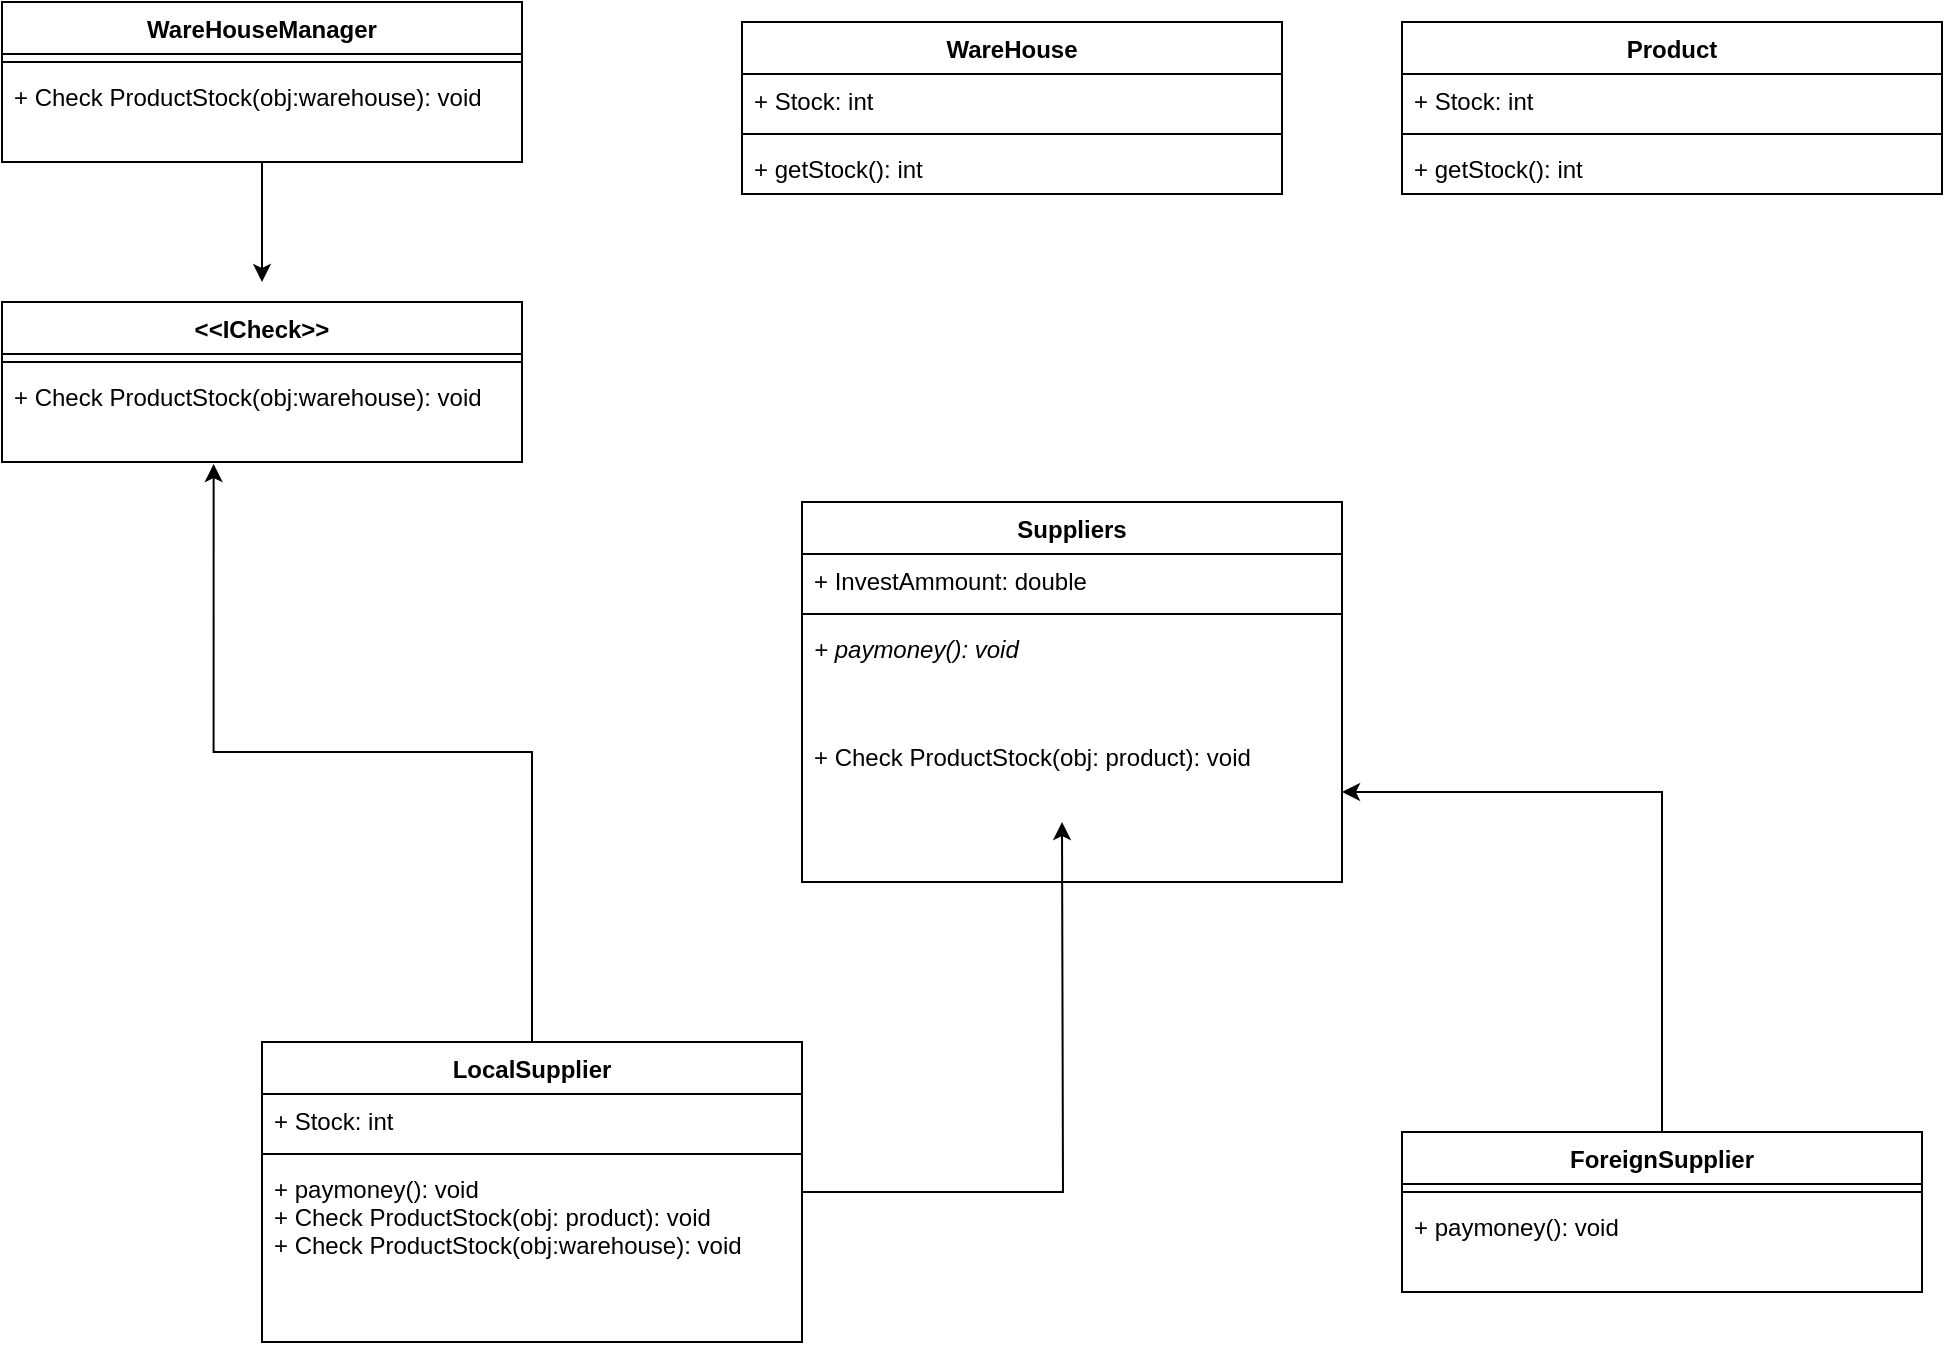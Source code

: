 <mxfile version="14.5.10" type="device"><diagram id="C5RBs43oDa-KdzZeNtuy" name="Page-1"><mxGraphModel dx="1044" dy="576" grid="1" gridSize="10" guides="1" tooltips="1" connect="1" arrows="1" fold="1" page="1" pageScale="1" pageWidth="827" pageHeight="1169" math="0" shadow="0"><root><mxCell id="WIyWlLk6GJQsqaUBKTNV-0"/><mxCell id="WIyWlLk6GJQsqaUBKTNV-1" parent="WIyWlLk6GJQsqaUBKTNV-0"/><mxCell id="IcDzkNiRyJ-fvUEc_APX-37" style="edgeStyle=orthogonalEdgeStyle;rounded=0;orthogonalLoop=1;jettySize=auto;html=1;" edge="1" parent="WIyWlLk6GJQsqaUBKTNV-1" source="IcDzkNiRyJ-fvUEc_APX-0"><mxGeometry relative="1" as="geometry"><mxPoint x="210" y="160" as="targetPoint"/></mxGeometry></mxCell><mxCell id="IcDzkNiRyJ-fvUEc_APX-0" value="WareHouseManager" style="swimlane;fontStyle=1;align=center;verticalAlign=top;childLayout=stackLayout;horizontal=1;startSize=26;horizontalStack=0;resizeParent=1;resizeParentMax=0;resizeLast=0;collapsible=1;marginBottom=0;" vertex="1" parent="WIyWlLk6GJQsqaUBKTNV-1"><mxGeometry x="80" y="20" width="260" height="80" as="geometry"/></mxCell><mxCell id="IcDzkNiRyJ-fvUEc_APX-2" value="" style="line;strokeWidth=1;fillColor=none;align=left;verticalAlign=middle;spacingTop=-1;spacingLeft=3;spacingRight=3;rotatable=0;labelPosition=right;points=[];portConstraint=eastwest;" vertex="1" parent="IcDzkNiRyJ-fvUEc_APX-0"><mxGeometry y="26" width="260" height="8" as="geometry"/></mxCell><mxCell id="IcDzkNiRyJ-fvUEc_APX-3" value="+ Check ProductStock(obj:warehouse): void" style="text;strokeColor=none;fillColor=none;align=left;verticalAlign=top;spacingLeft=4;spacingRight=4;overflow=hidden;rotatable=0;points=[[0,0.5],[1,0.5]];portConstraint=eastwest;" vertex="1" parent="IcDzkNiRyJ-fvUEc_APX-0"><mxGeometry y="34" width="260" height="46" as="geometry"/></mxCell><mxCell id="IcDzkNiRyJ-fvUEc_APX-4" value="&lt;&lt;ICheck&gt;&gt;" style="swimlane;fontStyle=1;align=center;verticalAlign=top;childLayout=stackLayout;horizontal=1;startSize=26;horizontalStack=0;resizeParent=1;resizeParentMax=0;resizeLast=0;collapsible=1;marginBottom=0;" vertex="1" parent="WIyWlLk6GJQsqaUBKTNV-1"><mxGeometry x="80" y="170" width="260" height="80" as="geometry"/></mxCell><mxCell id="IcDzkNiRyJ-fvUEc_APX-5" value="" style="line;strokeWidth=1;fillColor=none;align=left;verticalAlign=middle;spacingTop=-1;spacingLeft=3;spacingRight=3;rotatable=0;labelPosition=right;points=[];portConstraint=eastwest;" vertex="1" parent="IcDzkNiRyJ-fvUEc_APX-4"><mxGeometry y="26" width="260" height="8" as="geometry"/></mxCell><mxCell id="IcDzkNiRyJ-fvUEc_APX-6" value="+ Check ProductStock(obj:warehouse): void" style="text;strokeColor=none;fillColor=none;align=left;verticalAlign=top;spacingLeft=4;spacingRight=4;overflow=hidden;rotatable=0;points=[[0,0.5],[1,0.5]];portConstraint=eastwest;" vertex="1" parent="IcDzkNiRyJ-fvUEc_APX-4"><mxGeometry y="34" width="260" height="46" as="geometry"/></mxCell><mxCell id="IcDzkNiRyJ-fvUEc_APX-13" value="WareHouse" style="swimlane;fontStyle=1;align=center;verticalAlign=top;childLayout=stackLayout;horizontal=1;startSize=26;horizontalStack=0;resizeParent=1;resizeParentMax=0;resizeLast=0;collapsible=1;marginBottom=0;" vertex="1" parent="WIyWlLk6GJQsqaUBKTNV-1"><mxGeometry x="450" y="30" width="270" height="86" as="geometry"/></mxCell><mxCell id="IcDzkNiRyJ-fvUEc_APX-14" value="+ Stock: int" style="text;strokeColor=none;fillColor=none;align=left;verticalAlign=top;spacingLeft=4;spacingRight=4;overflow=hidden;rotatable=0;points=[[0,0.5],[1,0.5]];portConstraint=eastwest;" vertex="1" parent="IcDzkNiRyJ-fvUEc_APX-13"><mxGeometry y="26" width="270" height="26" as="geometry"/></mxCell><mxCell id="IcDzkNiRyJ-fvUEc_APX-15" value="" style="line;strokeWidth=1;fillColor=none;align=left;verticalAlign=middle;spacingTop=-1;spacingLeft=3;spacingRight=3;rotatable=0;labelPosition=right;points=[];portConstraint=eastwest;" vertex="1" parent="IcDzkNiRyJ-fvUEc_APX-13"><mxGeometry y="52" width="270" height="8" as="geometry"/></mxCell><mxCell id="IcDzkNiRyJ-fvUEc_APX-16" value="+ getStock(): int" style="text;strokeColor=none;fillColor=none;align=left;verticalAlign=top;spacingLeft=4;spacingRight=4;overflow=hidden;rotatable=0;points=[[0,0.5],[1,0.5]];portConstraint=eastwest;" vertex="1" parent="IcDzkNiRyJ-fvUEc_APX-13"><mxGeometry y="60" width="270" height="26" as="geometry"/></mxCell><mxCell id="IcDzkNiRyJ-fvUEc_APX-17" value="Product" style="swimlane;fontStyle=1;align=center;verticalAlign=top;childLayout=stackLayout;horizontal=1;startSize=26;horizontalStack=0;resizeParent=1;resizeParentMax=0;resizeLast=0;collapsible=1;marginBottom=0;" vertex="1" parent="WIyWlLk6GJQsqaUBKTNV-1"><mxGeometry x="780" y="30" width="270" height="86" as="geometry"/></mxCell><mxCell id="IcDzkNiRyJ-fvUEc_APX-18" value="+ Stock: int" style="text;strokeColor=none;fillColor=none;align=left;verticalAlign=top;spacingLeft=4;spacingRight=4;overflow=hidden;rotatable=0;points=[[0,0.5],[1,0.5]];portConstraint=eastwest;" vertex="1" parent="IcDzkNiRyJ-fvUEc_APX-17"><mxGeometry y="26" width="270" height="26" as="geometry"/></mxCell><mxCell id="IcDzkNiRyJ-fvUEc_APX-19" value="" style="line;strokeWidth=1;fillColor=none;align=left;verticalAlign=middle;spacingTop=-1;spacingLeft=3;spacingRight=3;rotatable=0;labelPosition=right;points=[];portConstraint=eastwest;" vertex="1" parent="IcDzkNiRyJ-fvUEc_APX-17"><mxGeometry y="52" width="270" height="8" as="geometry"/></mxCell><mxCell id="IcDzkNiRyJ-fvUEc_APX-20" value="+ getStock(): int" style="text;strokeColor=none;fillColor=none;align=left;verticalAlign=top;spacingLeft=4;spacingRight=4;overflow=hidden;rotatable=0;points=[[0,0.5],[1,0.5]];portConstraint=eastwest;" vertex="1" parent="IcDzkNiRyJ-fvUEc_APX-17"><mxGeometry y="60" width="270" height="26" as="geometry"/></mxCell><mxCell id="IcDzkNiRyJ-fvUEc_APX-21" value="Suppliers" style="swimlane;fontStyle=1;align=center;verticalAlign=top;childLayout=stackLayout;horizontal=1;startSize=26;horizontalStack=0;resizeParent=1;resizeParentMax=0;resizeLast=0;collapsible=1;marginBottom=0;" vertex="1" parent="WIyWlLk6GJQsqaUBKTNV-1"><mxGeometry x="480" y="270" width="270" height="190" as="geometry"/></mxCell><mxCell id="IcDzkNiRyJ-fvUEc_APX-22" value="+ InvestAmmount: double" style="text;strokeColor=none;fillColor=none;align=left;verticalAlign=top;spacingLeft=4;spacingRight=4;overflow=hidden;rotatable=0;points=[[0,0.5],[1,0.5]];portConstraint=eastwest;" vertex="1" parent="IcDzkNiRyJ-fvUEc_APX-21"><mxGeometry y="26" width="270" height="26" as="geometry"/></mxCell><mxCell id="IcDzkNiRyJ-fvUEc_APX-23" value="" style="line;strokeWidth=1;fillColor=none;align=left;verticalAlign=middle;spacingTop=-1;spacingLeft=3;spacingRight=3;rotatable=0;labelPosition=right;points=[];portConstraint=eastwest;" vertex="1" parent="IcDzkNiRyJ-fvUEc_APX-21"><mxGeometry y="52" width="270" height="8" as="geometry"/></mxCell><mxCell id="IcDzkNiRyJ-fvUEc_APX-38" value="+ paymoney(): void&#10;" style="text;strokeColor=none;fillColor=none;align=left;verticalAlign=top;spacingLeft=4;spacingRight=4;overflow=hidden;rotatable=0;points=[[0,0.5],[1,0.5]];portConstraint=eastwest;fontStyle=2" vertex="1" parent="IcDzkNiRyJ-fvUEc_APX-21"><mxGeometry y="60" width="270" height="40" as="geometry"/></mxCell><mxCell id="IcDzkNiRyJ-fvUEc_APX-24" value="&#10;+ Check ProductStock(obj: product): void&#10;" style="text;strokeColor=none;fillColor=none;align=left;verticalAlign=top;spacingLeft=4;spacingRight=4;overflow=hidden;rotatable=0;points=[[0,0.5],[1,0.5]];portConstraint=eastwest;" vertex="1" parent="IcDzkNiRyJ-fvUEc_APX-21"><mxGeometry y="100" width="270" height="90" as="geometry"/></mxCell><mxCell id="IcDzkNiRyJ-fvUEc_APX-33" style="edgeStyle=orthogonalEdgeStyle;rounded=0;orthogonalLoop=1;jettySize=auto;html=1;" edge="1" parent="WIyWlLk6GJQsqaUBKTNV-1" source="IcDzkNiRyJ-fvUEc_APX-25" target="IcDzkNiRyJ-fvUEc_APX-24"><mxGeometry relative="1" as="geometry"/></mxCell><mxCell id="IcDzkNiRyJ-fvUEc_APX-25" value="ForeignSupplier" style="swimlane;fontStyle=1;align=center;verticalAlign=top;childLayout=stackLayout;horizontal=1;startSize=26;horizontalStack=0;resizeParent=1;resizeParentMax=0;resizeLast=0;collapsible=1;marginBottom=0;" vertex="1" parent="WIyWlLk6GJQsqaUBKTNV-1"><mxGeometry x="780" y="585" width="260" height="80" as="geometry"/></mxCell><mxCell id="IcDzkNiRyJ-fvUEc_APX-26" value="" style="line;strokeWidth=1;fillColor=none;align=left;verticalAlign=middle;spacingTop=-1;spacingLeft=3;spacingRight=3;rotatable=0;labelPosition=right;points=[];portConstraint=eastwest;" vertex="1" parent="IcDzkNiRyJ-fvUEc_APX-25"><mxGeometry y="26" width="260" height="8" as="geometry"/></mxCell><mxCell id="IcDzkNiRyJ-fvUEc_APX-27" value="+ paymoney(): void" style="text;strokeColor=none;fillColor=none;align=left;verticalAlign=top;spacingLeft=4;spacingRight=4;overflow=hidden;rotatable=0;points=[[0,0.5],[1,0.5]];portConstraint=eastwest;" vertex="1" parent="IcDzkNiRyJ-fvUEc_APX-25"><mxGeometry y="34" width="260" height="46" as="geometry"/></mxCell><mxCell id="IcDzkNiRyJ-fvUEc_APX-35" style="edgeStyle=orthogonalEdgeStyle;rounded=0;orthogonalLoop=1;jettySize=auto;html=1;" edge="1" parent="WIyWlLk6GJQsqaUBKTNV-1" source="IcDzkNiRyJ-fvUEc_APX-28"><mxGeometry relative="1" as="geometry"><mxPoint x="610" y="430" as="targetPoint"/></mxGeometry></mxCell><mxCell id="IcDzkNiRyJ-fvUEc_APX-36" style="edgeStyle=orthogonalEdgeStyle;rounded=0;orthogonalLoop=1;jettySize=auto;html=1;entryX=0.407;entryY=1.022;entryDx=0;entryDy=0;entryPerimeter=0;" edge="1" parent="WIyWlLk6GJQsqaUBKTNV-1" source="IcDzkNiRyJ-fvUEc_APX-28" target="IcDzkNiRyJ-fvUEc_APX-6"><mxGeometry relative="1" as="geometry"/></mxCell><mxCell id="IcDzkNiRyJ-fvUEc_APX-28" value="LocalSupplier" style="swimlane;fontStyle=1;align=center;verticalAlign=top;childLayout=stackLayout;horizontal=1;startSize=26;horizontalStack=0;resizeParent=1;resizeParentMax=0;resizeLast=0;collapsible=1;marginBottom=0;" vertex="1" parent="WIyWlLk6GJQsqaUBKTNV-1"><mxGeometry x="210" y="540" width="270" height="150" as="geometry"/></mxCell><mxCell id="IcDzkNiRyJ-fvUEc_APX-29" value="+ Stock: int" style="text;strokeColor=none;fillColor=none;align=left;verticalAlign=top;spacingLeft=4;spacingRight=4;overflow=hidden;rotatable=0;points=[[0,0.5],[1,0.5]];portConstraint=eastwest;" vertex="1" parent="IcDzkNiRyJ-fvUEc_APX-28"><mxGeometry y="26" width="270" height="26" as="geometry"/></mxCell><mxCell id="IcDzkNiRyJ-fvUEc_APX-30" value="" style="line;strokeWidth=1;fillColor=none;align=left;verticalAlign=middle;spacingTop=-1;spacingLeft=3;spacingRight=3;rotatable=0;labelPosition=right;points=[];portConstraint=eastwest;" vertex="1" parent="IcDzkNiRyJ-fvUEc_APX-28"><mxGeometry y="52" width="270" height="8" as="geometry"/></mxCell><mxCell id="IcDzkNiRyJ-fvUEc_APX-31" value="+ paymoney(): void&#10;+ Check ProductStock(obj: product): void&#10;+ Check ProductStock(obj:warehouse): void&#10;" style="text;strokeColor=none;fillColor=none;align=left;verticalAlign=top;spacingLeft=4;spacingRight=4;overflow=hidden;rotatable=0;points=[[0,0.5],[1,0.5]];portConstraint=eastwest;" vertex="1" parent="IcDzkNiRyJ-fvUEc_APX-28"><mxGeometry y="60" width="270" height="90" as="geometry"/></mxCell></root></mxGraphModel></diagram></mxfile>